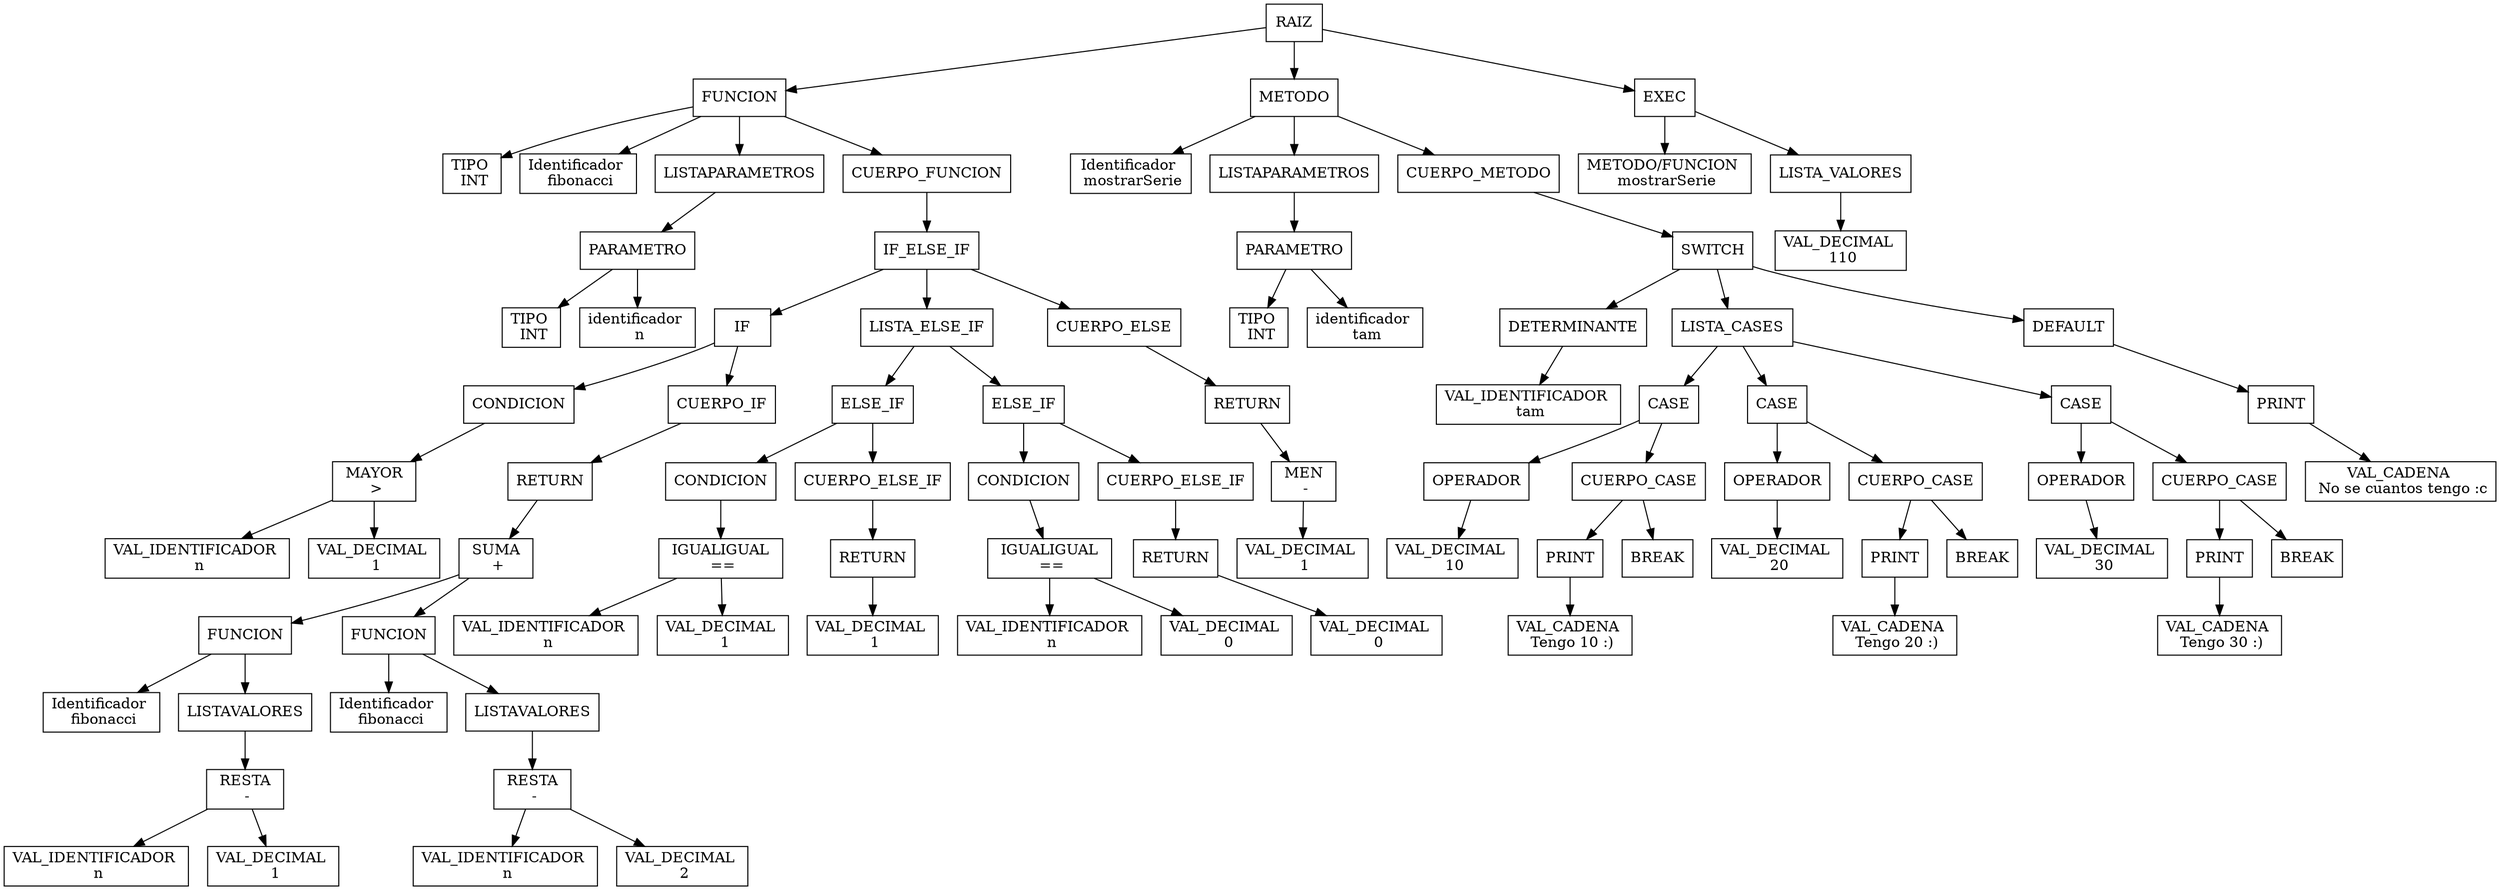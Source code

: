 digraph G{node[shape="box"]Nodo0[label="RAIZ"];
Nodo1[label="FUNCION"];
Nodo0->Nodo1;
Nodo2[label="TIPO \n INT"];
Nodo1->Nodo2;
Nodo3[label="Identificador \n fibonacci"];
Nodo1->Nodo3;
Nodo4[label="LISTAPARAMETROS"];
Nodo1->Nodo4;
Nodo5[label="PARAMETRO"];
Nodo4->Nodo5;
Nodo6[label="TIPO \n INT"];
Nodo5->Nodo6;
Nodo7[label="identificador \n n"];
Nodo5->Nodo7;
Nodo8[label="CUERPO_FUNCION"];
Nodo1->Nodo8;
Nodo9[label="IF_ELSE_IF"];
Nodo8->Nodo9;
Nodo10[label="IF"];
Nodo9->Nodo10;
Nodo11[label="CONDICION"];
Nodo10->Nodo11;
Nodo12[label=" MAYOR \n >"];
Nodo11->Nodo12;
Nodo13[label="VAL_IDENTIFICADOR \n n"];
Nodo12->Nodo13;
Nodo14[label="VAL_DECIMAL \n 1"];
Nodo12->Nodo14;
Nodo15[label="CUERPO_IF"];
Nodo10->Nodo15;
Nodo16[label="RETURN"];
Nodo15->Nodo16;
Nodo17[label=" SUMA \n +"];
Nodo16->Nodo17;
Nodo18[label="FUNCION"];
Nodo17->Nodo18;
Nodo19[label="Identificador \n fibonacci"];
Nodo18->Nodo19;
Nodo20[label="LISTAVALORES"];
Nodo18->Nodo20;
Nodo21[label=" RESTA \n -"];
Nodo20->Nodo21;
Nodo22[label="VAL_IDENTIFICADOR \n n"];
Nodo21->Nodo22;
Nodo23[label="VAL_DECIMAL \n 1"];
Nodo21->Nodo23;
Nodo24[label="FUNCION"];
Nodo17->Nodo24;
Nodo25[label="Identificador \n fibonacci"];
Nodo24->Nodo25;
Nodo26[label="LISTAVALORES"];
Nodo24->Nodo26;
Nodo27[label=" RESTA \n -"];
Nodo26->Nodo27;
Nodo28[label="VAL_IDENTIFICADOR \n n"];
Nodo27->Nodo28;
Nodo29[label="VAL_DECIMAL \n 2"];
Nodo27->Nodo29;
Nodo30[label="LISTA_ELSE_IF"];
Nodo9->Nodo30;
Nodo31[label="ELSE_IF"];
Nodo30->Nodo31;
Nodo32[label="CONDICION"];
Nodo31->Nodo32;
Nodo33[label=" IGUALIGUAL \n =="];
Nodo32->Nodo33;
Nodo34[label="VAL_IDENTIFICADOR \n n"];
Nodo33->Nodo34;
Nodo35[label="VAL_DECIMAL \n 1"];
Nodo33->Nodo35;
Nodo36[label="CUERPO_ELSE_IF"];
Nodo31->Nodo36;
Nodo37[label="RETURN"];
Nodo36->Nodo37;
Nodo38[label="VAL_DECIMAL \n 1"];
Nodo37->Nodo38;
Nodo39[label="ELSE_IF"];
Nodo30->Nodo39;
Nodo40[label="CONDICION"];
Nodo39->Nodo40;
Nodo41[label=" IGUALIGUAL \n =="];
Nodo40->Nodo41;
Nodo42[label="VAL_IDENTIFICADOR \n n"];
Nodo41->Nodo42;
Nodo43[label="VAL_DECIMAL \n 0"];
Nodo41->Nodo43;
Nodo44[label="CUERPO_ELSE_IF"];
Nodo39->Nodo44;
Nodo45[label="RETURN"];
Nodo44->Nodo45;
Nodo46[label="VAL_DECIMAL \n 0"];
Nodo45->Nodo46;
Nodo47[label="CUERPO_ELSE"];
Nodo9->Nodo47;
Nodo48[label="RETURN"];
Nodo47->Nodo48;
Nodo49[label=" MEN \n -"];
Nodo48->Nodo49;
Nodo50[label="VAL_DECIMAL \n 1"];
Nodo49->Nodo50;
Nodo51[label="METODO"];
Nodo0->Nodo51;
Nodo52[label="Identificador \n mostrarSerie"];
Nodo51->Nodo52;
Nodo53[label="LISTAPARAMETROS"];
Nodo51->Nodo53;
Nodo54[label="PARAMETRO"];
Nodo53->Nodo54;
Nodo55[label="TIPO \n INT"];
Nodo54->Nodo55;
Nodo56[label="identificador \n tam"];
Nodo54->Nodo56;
Nodo57[label="CUERPO_METODO"];
Nodo51->Nodo57;
Nodo58[label="SWITCH"];
Nodo57->Nodo58;
Nodo59[label="DETERMINANTE"];
Nodo58->Nodo59;
Nodo60[label="VAL_IDENTIFICADOR \n tam"];
Nodo59->Nodo60;
Nodo61[label="LISTA_CASES"];
Nodo58->Nodo61;
Nodo62[label="CASE"];
Nodo61->Nodo62;
Nodo63[label="OPERADOR"];
Nodo62->Nodo63;
Nodo64[label="VAL_DECIMAL \n 10"];
Nodo63->Nodo64;
Nodo65[label="CUERPO_CASE"];
Nodo62->Nodo65;
Nodo66[label="PRINT"];
Nodo65->Nodo66;
Nodo67[label="VAL_CADENA \n Tengo 10 :)"];
Nodo66->Nodo67;
Nodo68[label="BREAK"];
Nodo65->Nodo68;
Nodo69[label="CASE"];
Nodo61->Nodo69;
Nodo70[label="OPERADOR"];
Nodo69->Nodo70;
Nodo71[label="VAL_DECIMAL \n 20"];
Nodo70->Nodo71;
Nodo72[label="CUERPO_CASE"];
Nodo69->Nodo72;
Nodo73[label="PRINT"];
Nodo72->Nodo73;
Nodo74[label="VAL_CADENA \n Tengo 20 :)"];
Nodo73->Nodo74;
Nodo75[label="BREAK"];
Nodo72->Nodo75;
Nodo76[label="CASE"];
Nodo61->Nodo76;
Nodo77[label="OPERADOR"];
Nodo76->Nodo77;
Nodo78[label="VAL_DECIMAL \n 30"];
Nodo77->Nodo78;
Nodo79[label="CUERPO_CASE"];
Nodo76->Nodo79;
Nodo80[label="PRINT"];
Nodo79->Nodo80;
Nodo81[label="VAL_CADENA \n Tengo 30 :)"];
Nodo80->Nodo81;
Nodo82[label="BREAK"];
Nodo79->Nodo82;
Nodo83[label="DEFAULT"];
Nodo58->Nodo83;
Nodo84[label="PRINT"];
Nodo83->Nodo84;
Nodo85[label="VAL_CADENA \n No se cuantos tengo :c"];
Nodo84->Nodo85;
Nodo86[label="EXEC"];
Nodo0->Nodo86;
Nodo87[label="METODO/FUNCION \n mostrarSerie"];
Nodo86->Nodo87;
Nodo88[label="LISTA_VALORES"];
Nodo86->Nodo88;
Nodo89[label="VAL_DECIMAL \n 110"];
Nodo88->Nodo89;
}